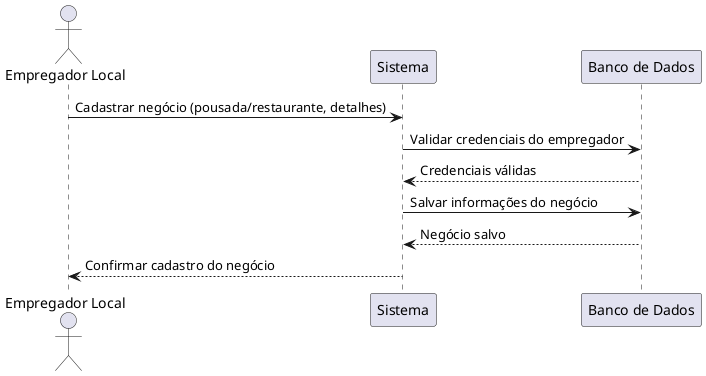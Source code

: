 @startuml
actor "Empregador Local" as Emp
participant "Sistema" as S
participant "Banco de Dados" as BD

Emp -> S: Cadastrar negócio (pousada/restaurante, detalhes)
S -> BD: Validar credenciais do empregador
BD --> S: Credenciais válidas
S -> BD: Salvar informações do negócio
BD --> S: Negócio salvo
S --> Emp: Confirmar cadastro do negócio

@enduml